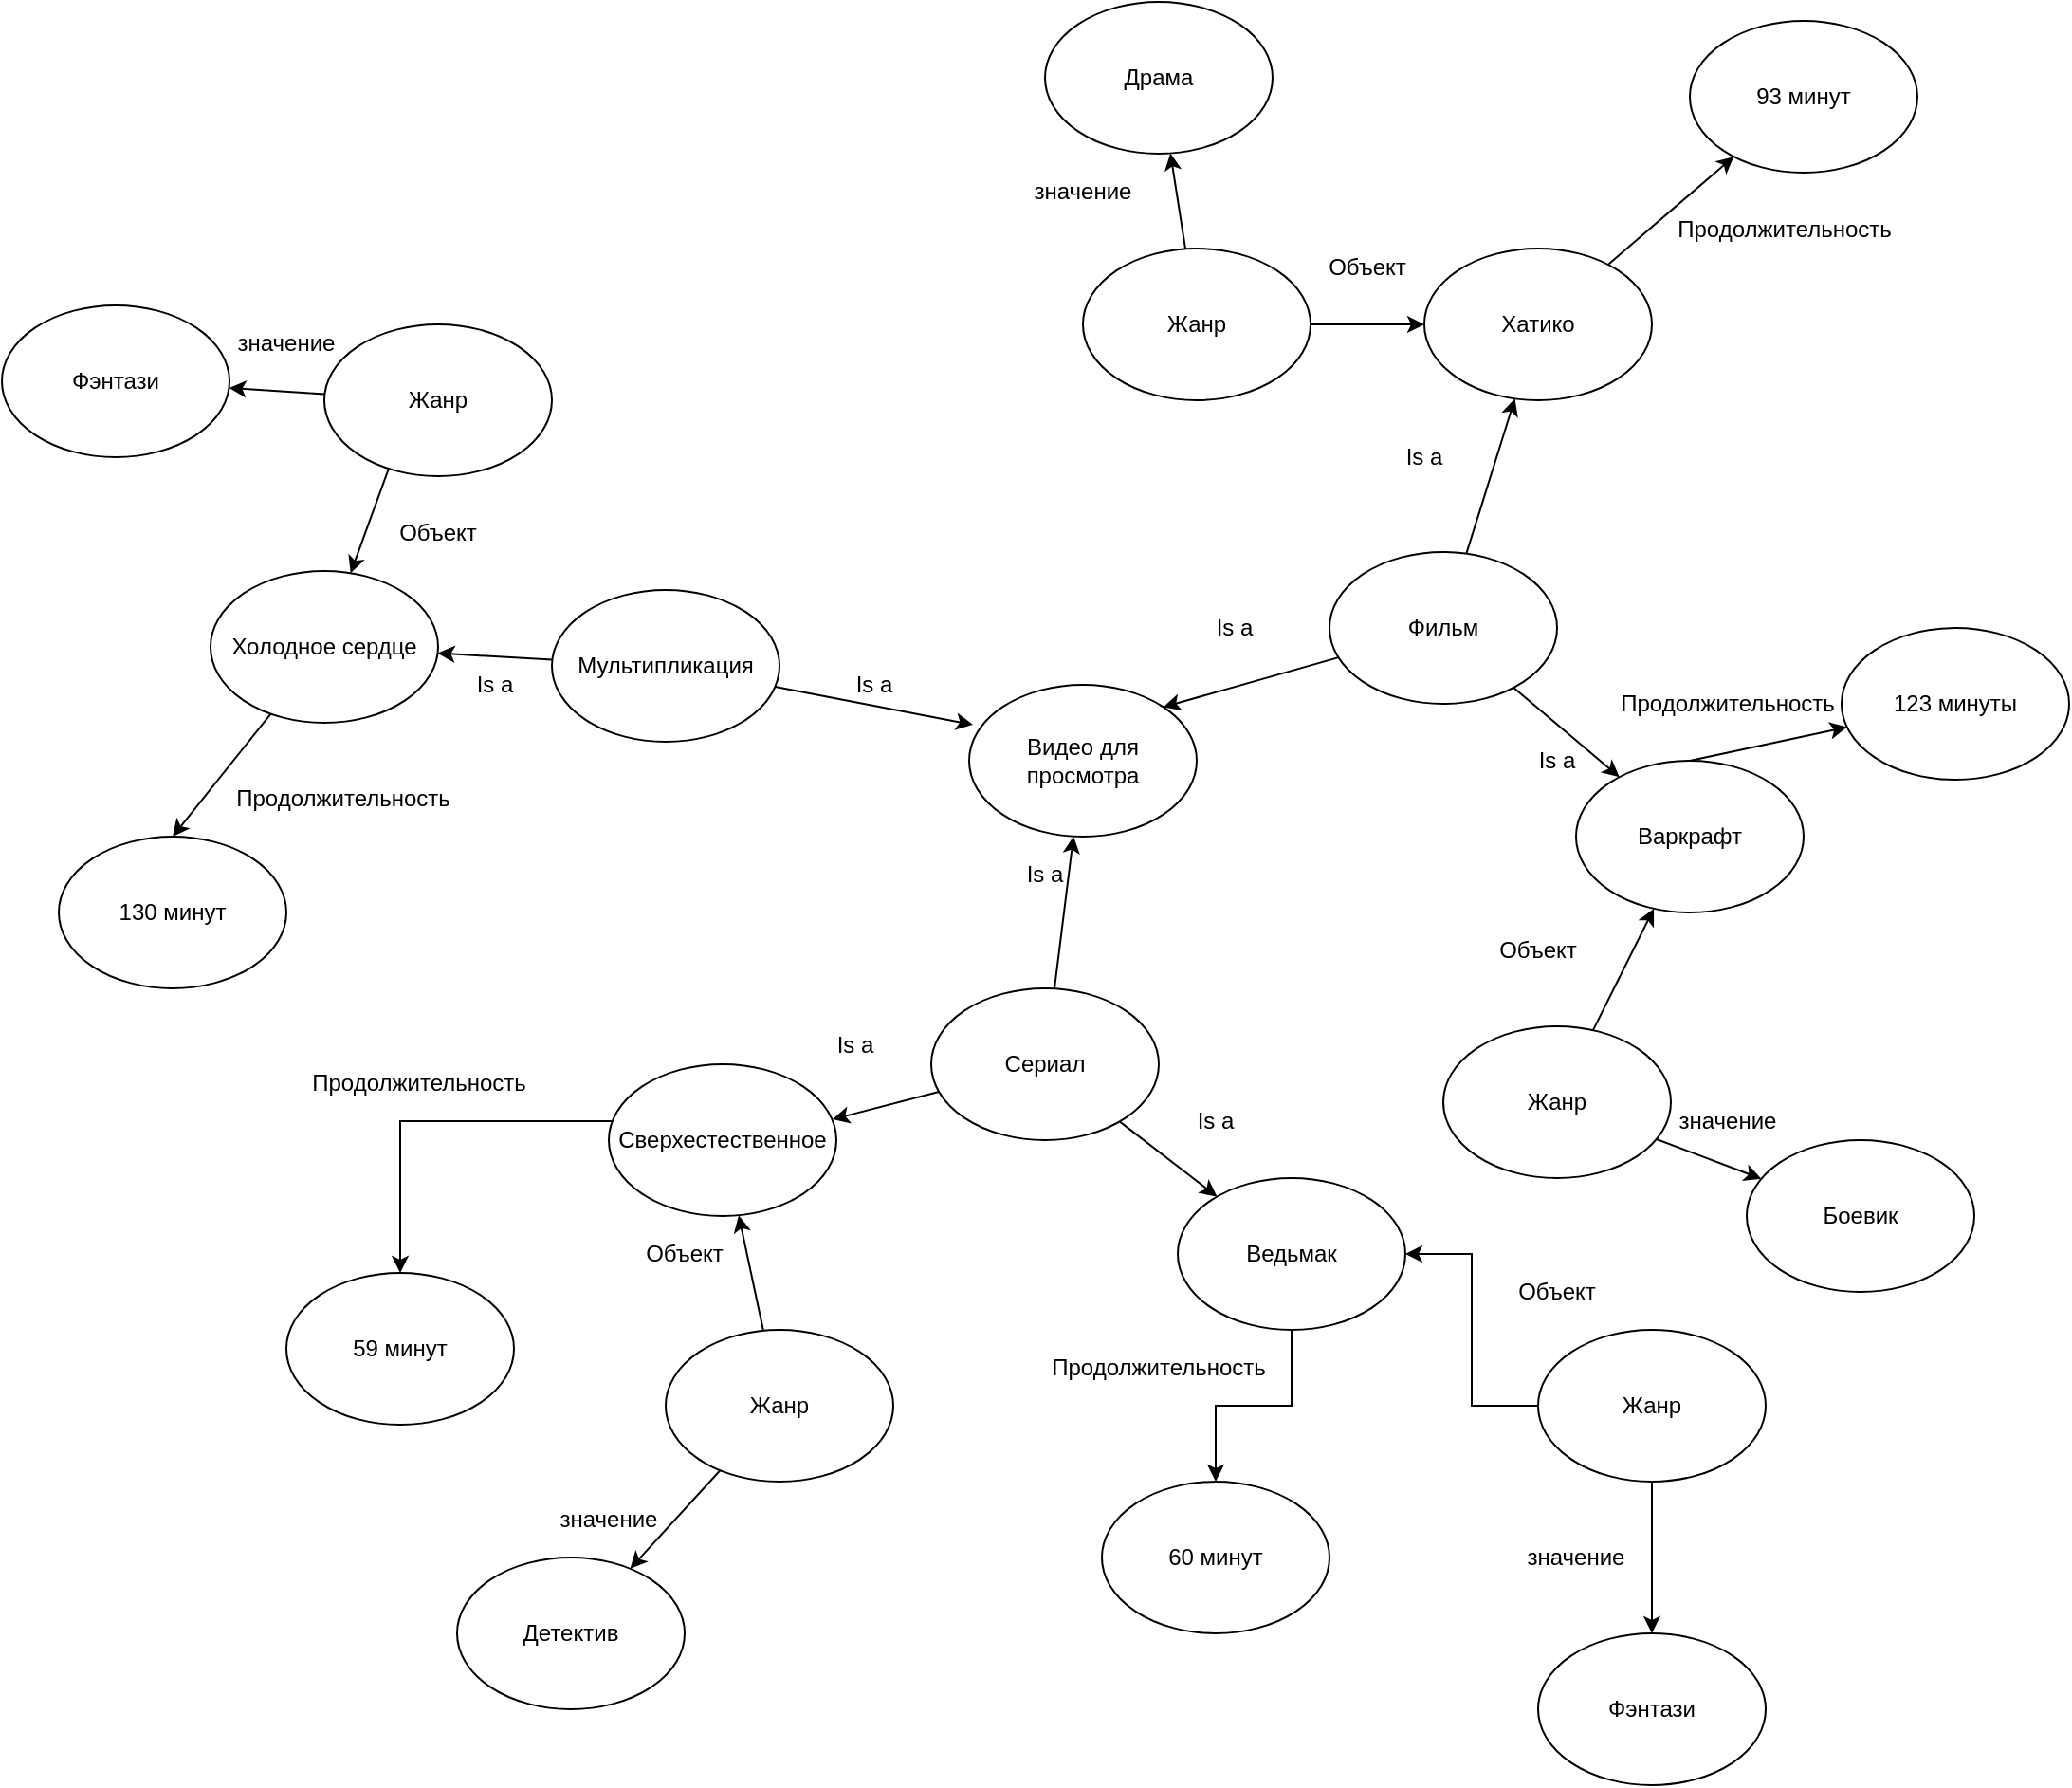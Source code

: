<mxfile version="12.5.3" type="device"><diagram id="3tR7Oqav3FIRzHZLo_IE" name="Page-1"><mxGraphModel dx="1408" dy="748" grid="1" gridSize="10" guides="1" tooltips="1" connect="1" arrows="1" fold="1" page="1" pageScale="1" pageWidth="1169" pageHeight="1654" math="0" shadow="0"><root><mxCell id="0"/><mxCell id="1" parent="0"/><mxCell id="fM_I87_wxJ1XHYnv6nTv-1" value="Видео для просмотра" style="ellipse;whiteSpace=wrap;html=1;" vertex="1" parent="1"><mxGeometry x="560" y="570" width="120" height="80" as="geometry"/></mxCell><mxCell id="fM_I87_wxJ1XHYnv6nTv-3" value="" style="endArrow=classic;html=1;" edge="1" parent="1" source="fM_I87_wxJ1XHYnv6nTv-4" target="fM_I87_wxJ1XHYnv6nTv-1"><mxGeometry width="50" height="50" relative="1" as="geometry"><mxPoint x="550" y="750" as="sourcePoint"/><mxPoint x="610" y="670" as="targetPoint"/></mxGeometry></mxCell><mxCell id="fM_I87_wxJ1XHYnv6nTv-4" value="Сериал" style="ellipse;whiteSpace=wrap;html=1;" vertex="1" parent="1"><mxGeometry x="540" y="730" width="120" height="80" as="geometry"/></mxCell><mxCell id="fM_I87_wxJ1XHYnv6nTv-5" value="" style="endArrow=classic;html=1;entryX=0.017;entryY=0.263;entryDx=0;entryDy=0;entryPerimeter=0;" edge="1" parent="1" source="fM_I87_wxJ1XHYnv6nTv-6" target="fM_I87_wxJ1XHYnv6nTv-1"><mxGeometry width="50" height="50" relative="1" as="geometry"><mxPoint x="430" y="550" as="sourcePoint"/><mxPoint x="400" y="500" as="targetPoint"/></mxGeometry></mxCell><mxCell id="fM_I87_wxJ1XHYnv6nTv-6" value="Мультипликация" style="ellipse;whiteSpace=wrap;html=1;" vertex="1" parent="1"><mxGeometry x="340" y="520" width="120" height="80" as="geometry"/></mxCell><mxCell id="fM_I87_wxJ1XHYnv6nTv-7" value="" style="endArrow=classic;html=1;entryX=1;entryY=0;entryDx=0;entryDy=0;" edge="1" parent="1" source="fM_I87_wxJ1XHYnv6nTv-8" target="fM_I87_wxJ1XHYnv6nTv-1"><mxGeometry width="50" height="50" relative="1" as="geometry"><mxPoint x="720" y="500" as="sourcePoint"/><mxPoint x="770" y="450" as="targetPoint"/></mxGeometry></mxCell><mxCell id="fM_I87_wxJ1XHYnv6nTv-8" value="Фильм" style="ellipse;whiteSpace=wrap;html=1;" vertex="1" parent="1"><mxGeometry x="750" y="500" width="120" height="80" as="geometry"/></mxCell><mxCell id="fM_I87_wxJ1XHYnv6nTv-9" value="" style="endArrow=classic;html=1;" edge="1" parent="1" source="fM_I87_wxJ1XHYnv6nTv-6" target="fM_I87_wxJ1XHYnv6nTv-10"><mxGeometry width="50" height="50" relative="1" as="geometry"><mxPoint x="330" y="470" as="sourcePoint"/><mxPoint x="260" y="550" as="targetPoint"/></mxGeometry></mxCell><mxCell id="fM_I87_wxJ1XHYnv6nTv-10" value="Холодное сердце" style="ellipse;whiteSpace=wrap;html=1;" vertex="1" parent="1"><mxGeometry x="160" y="510" width="120" height="80" as="geometry"/></mxCell><mxCell id="fM_I87_wxJ1XHYnv6nTv-11" value="Жанр" style="ellipse;whiteSpace=wrap;html=1;" vertex="1" parent="1"><mxGeometry x="220" y="380" width="120" height="80" as="geometry"/></mxCell><mxCell id="fM_I87_wxJ1XHYnv6nTv-12" value="" style="endArrow=classic;html=1;exitX=0.283;exitY=0.95;exitDx=0;exitDy=0;exitPerimeter=0;" edge="1" parent="1" source="fM_I87_wxJ1XHYnv6nTv-11" target="fM_I87_wxJ1XHYnv6nTv-10"><mxGeometry width="50" height="50" relative="1" as="geometry"><mxPoint x="160" y="470" as="sourcePoint"/><mxPoint x="210" y="420" as="targetPoint"/></mxGeometry></mxCell><mxCell id="fM_I87_wxJ1XHYnv6nTv-13" value="" style="endArrow=classic;html=1;" edge="1" parent="1" source="fM_I87_wxJ1XHYnv6nTv-11" target="fM_I87_wxJ1XHYnv6nTv-14"><mxGeometry width="50" height="50" relative="1" as="geometry"><mxPoint x="150" y="440" as="sourcePoint"/><mxPoint x="100" y="410" as="targetPoint"/></mxGeometry></mxCell><mxCell id="fM_I87_wxJ1XHYnv6nTv-14" value="Фэнтази" style="ellipse;whiteSpace=wrap;html=1;" vertex="1" parent="1"><mxGeometry x="50" y="370" width="120" height="80" as="geometry"/></mxCell><mxCell id="fM_I87_wxJ1XHYnv6nTv-15" value="" style="endArrow=classic;html=1;" edge="1" parent="1" source="fM_I87_wxJ1XHYnv6nTv-8" target="fM_I87_wxJ1XHYnv6nTv-17"><mxGeometry width="50" height="50" relative="1" as="geometry"><mxPoint x="840" y="440" as="sourcePoint"/><mxPoint x="860" y="390" as="targetPoint"/></mxGeometry></mxCell><mxCell id="fM_I87_wxJ1XHYnv6nTv-16" value="" style="endArrow=classic;html=1;" edge="1" parent="1" source="fM_I87_wxJ1XHYnv6nTv-8" target="fM_I87_wxJ1XHYnv6nTv-35"><mxGeometry width="50" height="50" relative="1" as="geometry"><mxPoint x="940" y="620" as="sourcePoint"/><mxPoint x="980" y="620" as="targetPoint"/></mxGeometry></mxCell><mxCell id="fM_I87_wxJ1XHYnv6nTv-17" value="Хатико" style="ellipse;whiteSpace=wrap;html=1;" vertex="1" parent="1"><mxGeometry x="800" y="340" width="120" height="80" as="geometry"/></mxCell><mxCell id="fM_I87_wxJ1XHYnv6nTv-18" value="" style="endArrow=classic;html=1;" edge="1" parent="1" source="fM_I87_wxJ1XHYnv6nTv-19" target="fM_I87_wxJ1XHYnv6nTv-17"><mxGeometry width="50" height="50" relative="1" as="geometry"><mxPoint x="807" y="300" as="sourcePoint"/><mxPoint x="760" y="330" as="targetPoint"/></mxGeometry></mxCell><mxCell id="fM_I87_wxJ1XHYnv6nTv-19" value="Жанр" style="ellipse;whiteSpace=wrap;html=1;" vertex="1" parent="1"><mxGeometry x="620" y="340" width="120" height="80" as="geometry"/></mxCell><mxCell id="fM_I87_wxJ1XHYnv6nTv-20" value="Драма" style="ellipse;whiteSpace=wrap;html=1;" vertex="1" parent="1"><mxGeometry x="600" y="210" width="120" height="80" as="geometry"/></mxCell><mxCell id="fM_I87_wxJ1XHYnv6nTv-21" value="" style="endArrow=classic;html=1;" edge="1" parent="1" source="fM_I87_wxJ1XHYnv6nTv-19" target="fM_I87_wxJ1XHYnv6nTv-20"><mxGeometry width="50" height="50" relative="1" as="geometry"><mxPoint x="620" y="350" as="sourcePoint"/><mxPoint x="670" y="300" as="targetPoint"/></mxGeometry></mxCell><mxCell id="fM_I87_wxJ1XHYnv6nTv-22" value="Is a" style="text;html=1;strokeColor=none;fillColor=none;align=center;verticalAlign=middle;whiteSpace=wrap;rounded=0;" vertex="1" parent="1"><mxGeometry x="680" y="530" width="40" height="20" as="geometry"/></mxCell><mxCell id="fM_I87_wxJ1XHYnv6nTv-23" value="Is a" style="text;html=1;strokeColor=none;fillColor=none;align=center;verticalAlign=middle;whiteSpace=wrap;rounded=0;" vertex="1" parent="1"><mxGeometry x="490" y="560" width="40" height="20" as="geometry"/></mxCell><mxCell id="fM_I87_wxJ1XHYnv6nTv-24" value="Is a" style="text;html=1;strokeColor=none;fillColor=none;align=center;verticalAlign=middle;whiteSpace=wrap;rounded=0;" vertex="1" parent="1"><mxGeometry x="580" y="660" width="40" height="20" as="geometry"/></mxCell><mxCell id="fM_I87_wxJ1XHYnv6nTv-26" value="" style="endArrow=classic;html=1;entryX=0.5;entryY=0;entryDx=0;entryDy=0;" edge="1" parent="1" source="fM_I87_wxJ1XHYnv6nTv-10" target="fM_I87_wxJ1XHYnv6nTv-32"><mxGeometry width="50" height="50" relative="1" as="geometry"><mxPoint x="180" y="680" as="sourcePoint"/><mxPoint x="150" y="650" as="targetPoint"/></mxGeometry></mxCell><mxCell id="fM_I87_wxJ1XHYnv6nTv-27" value="Продолжительность" style="text;html=1;strokeColor=none;fillColor=none;align=center;verticalAlign=middle;whiteSpace=wrap;rounded=0;rotation=0;" vertex="1" parent="1"><mxGeometry x="210" y="620" width="40" height="20" as="geometry"/></mxCell><mxCell id="fM_I87_wxJ1XHYnv6nTv-31" value="Продолжительность" style="text;html=1;strokeColor=none;fillColor=none;align=center;verticalAlign=middle;whiteSpace=wrap;rounded=0;rotation=0;" vertex="1" parent="1"><mxGeometry x="970" y="320" width="40" height="20" as="geometry"/></mxCell><mxCell id="fM_I87_wxJ1XHYnv6nTv-32" value="130 минут" style="ellipse;whiteSpace=wrap;html=1;" vertex="1" parent="1"><mxGeometry x="80" y="650" width="120" height="80" as="geometry"/></mxCell><mxCell id="fM_I87_wxJ1XHYnv6nTv-33" value="" style="endArrow=classic;html=1;" edge="1" parent="1" source="fM_I87_wxJ1XHYnv6nTv-17" target="fM_I87_wxJ1XHYnv6nTv-34"><mxGeometry width="50" height="50" relative="1" as="geometry"><mxPoint x="870" y="320" as="sourcePoint"/><mxPoint x="920" y="270" as="targetPoint"/></mxGeometry></mxCell><mxCell id="fM_I87_wxJ1XHYnv6nTv-34" value="93 минут" style="ellipse;whiteSpace=wrap;html=1;" vertex="1" parent="1"><mxGeometry x="940" y="220" width="120" height="80" as="geometry"/></mxCell><mxCell id="fM_I87_wxJ1XHYnv6nTv-35" value="Варкрафт" style="ellipse;whiteSpace=wrap;html=1;" vertex="1" parent="1"><mxGeometry x="880" y="610" width="120" height="80" as="geometry"/></mxCell><mxCell id="fM_I87_wxJ1XHYnv6nTv-36" value="" style="endArrow=classic;html=1;" edge="1" parent="1" source="fM_I87_wxJ1XHYnv6nTv-38" target="fM_I87_wxJ1XHYnv6nTv-35"><mxGeometry width="50" height="50" relative="1" as="geometry"><mxPoint x="900" y="770" as="sourcePoint"/><mxPoint x="950" y="720" as="targetPoint"/></mxGeometry></mxCell><mxCell id="fM_I87_wxJ1XHYnv6nTv-37" value="" style="endArrow=classic;html=1;" edge="1" parent="1" source="fM_I87_wxJ1XHYnv6nTv-38" target="fM_I87_wxJ1XHYnv6nTv-39"><mxGeometry width="50" height="50" relative="1" as="geometry"><mxPoint x="950" y="840" as="sourcePoint"/><mxPoint x="1000" y="790" as="targetPoint"/></mxGeometry></mxCell><mxCell id="fM_I87_wxJ1XHYnv6nTv-38" value="Жанр" style="ellipse;whiteSpace=wrap;html=1;" vertex="1" parent="1"><mxGeometry x="810" y="750" width="120" height="80" as="geometry"/></mxCell><mxCell id="fM_I87_wxJ1XHYnv6nTv-39" value="Боевик" style="ellipse;whiteSpace=wrap;html=1;" vertex="1" parent="1"><mxGeometry x="970" y="810" width="120" height="80" as="geometry"/></mxCell><mxCell id="fM_I87_wxJ1XHYnv6nTv-40" value="" style="endArrow=classic;html=1;exitX=0.5;exitY=0;exitDx=0;exitDy=0;" edge="1" parent="1" source="fM_I87_wxJ1XHYnv6nTv-35" target="fM_I87_wxJ1XHYnv6nTv-47"><mxGeometry width="50" height="50" relative="1" as="geometry"><mxPoint x="960" y="590" as="sourcePoint"/><mxPoint x="1000" y="590" as="targetPoint"/></mxGeometry></mxCell><mxCell id="fM_I87_wxJ1XHYnv6nTv-42" value="Продолжительность" style="text;html=1;strokeColor=none;fillColor=none;align=center;verticalAlign=middle;whiteSpace=wrap;rounded=0;rotation=0;" vertex="1" parent="1"><mxGeometry x="940" y="570" width="40" height="20" as="geometry"/></mxCell><mxCell id="fM_I87_wxJ1XHYnv6nTv-47" value="123 минуты" style="ellipse;whiteSpace=wrap;html=1;" vertex="1" parent="1"><mxGeometry x="1020" y="540" width="120" height="80" as="geometry"/></mxCell><mxCell id="fM_I87_wxJ1XHYnv6nTv-49" value="" style="endArrow=classic;html=1;entryX=0.983;entryY=0.363;entryDx=0;entryDy=0;entryPerimeter=0;" edge="1" parent="1" source="fM_I87_wxJ1XHYnv6nTv-4" target="fM_I87_wxJ1XHYnv6nTv-50"><mxGeometry width="50" height="50" relative="1" as="geometry"><mxPoint x="410" y="860" as="sourcePoint"/><mxPoint x="460" y="786" as="targetPoint"/></mxGeometry></mxCell><mxCell id="fM_I87_wxJ1XHYnv6nTv-52" value="" style="edgeStyle=orthogonalEdgeStyle;rounded=0;orthogonalLoop=1;jettySize=auto;html=1;" edge="1" parent="1" source="fM_I87_wxJ1XHYnv6nTv-50" target="fM_I87_wxJ1XHYnv6nTv-51"><mxGeometry relative="1" as="geometry"><Array as="points"><mxPoint x="260" y="800"/></Array></mxGeometry></mxCell><mxCell id="fM_I87_wxJ1XHYnv6nTv-50" value="Сверхестественное" style="ellipse;whiteSpace=wrap;html=1;" vertex="1" parent="1"><mxGeometry x="370" y="770" width="120" height="80" as="geometry"/></mxCell><mxCell id="fM_I87_wxJ1XHYnv6nTv-51" value="59 минут" style="ellipse;whiteSpace=wrap;html=1;" vertex="1" parent="1"><mxGeometry x="200" y="880" width="120" height="80" as="geometry"/></mxCell><mxCell id="fM_I87_wxJ1XHYnv6nTv-53" value="Жанр" style="ellipse;whiteSpace=wrap;html=1;" vertex="1" parent="1"><mxGeometry x="400" y="910" width="120" height="80" as="geometry"/></mxCell><mxCell id="fM_I87_wxJ1XHYnv6nTv-54" value="" style="endArrow=classic;html=1;" edge="1" parent="1" source="fM_I87_wxJ1XHYnv6nTv-53" target="fM_I87_wxJ1XHYnv6nTv-50"><mxGeometry width="50" height="50" relative="1" as="geometry"><mxPoint x="380" y="940" as="sourcePoint"/><mxPoint x="430" y="890" as="targetPoint"/></mxGeometry></mxCell><mxCell id="fM_I87_wxJ1XHYnv6nTv-55" value="Детектив" style="ellipse;whiteSpace=wrap;html=1;" vertex="1" parent="1"><mxGeometry x="290" y="1030" width="120" height="80" as="geometry"/></mxCell><mxCell id="fM_I87_wxJ1XHYnv6nTv-56" value="" style="endArrow=classic;html=1;" edge="1" parent="1" source="fM_I87_wxJ1XHYnv6nTv-53" target="fM_I87_wxJ1XHYnv6nTv-55"><mxGeometry width="50" height="50" relative="1" as="geometry"><mxPoint x="450" y="1030" as="sourcePoint"/><mxPoint x="400" y="960" as="targetPoint"/></mxGeometry></mxCell><mxCell id="fM_I87_wxJ1XHYnv6nTv-57" value="Продолжительность" style="text;html=1;strokeColor=none;fillColor=none;align=center;verticalAlign=middle;whiteSpace=wrap;rounded=0;rotation=0;" vertex="1" parent="1"><mxGeometry x="250" y="770" width="40" height="20" as="geometry"/></mxCell><mxCell id="fM_I87_wxJ1XHYnv6nTv-61" value="" style="edgeStyle=orthogonalEdgeStyle;rounded=0;orthogonalLoop=1;jettySize=auto;html=1;" edge="1" parent="1" source="fM_I87_wxJ1XHYnv6nTv-59" target="fM_I87_wxJ1XHYnv6nTv-60"><mxGeometry relative="1" as="geometry"/></mxCell><mxCell id="fM_I87_wxJ1XHYnv6nTv-63" value="" style="edgeStyle=orthogonalEdgeStyle;rounded=0;orthogonalLoop=1;jettySize=auto;html=1;" edge="1" parent="1" source="fM_I87_wxJ1XHYnv6nTv-62" target="fM_I87_wxJ1XHYnv6nTv-59"><mxGeometry relative="1" as="geometry"><mxPoint x="840" y="940" as="sourcePoint"/></mxGeometry></mxCell><mxCell id="fM_I87_wxJ1XHYnv6nTv-59" value="Ведьмак" style="ellipse;whiteSpace=wrap;html=1;" vertex="1" parent="1"><mxGeometry x="670" y="830" width="120" height="80" as="geometry"/></mxCell><mxCell id="fM_I87_wxJ1XHYnv6nTv-73" value="" style="edgeStyle=orthogonalEdgeStyle;rounded=0;orthogonalLoop=1;jettySize=auto;html=1;" edge="1" parent="1" source="fM_I87_wxJ1XHYnv6nTv-62" target="fM_I87_wxJ1XHYnv6nTv-72"><mxGeometry relative="1" as="geometry"><mxPoint x="950" y="1040" as="sourcePoint"/></mxGeometry></mxCell><mxCell id="fM_I87_wxJ1XHYnv6nTv-62" value="Жанр" style="ellipse;whiteSpace=wrap;html=1;" vertex="1" parent="1"><mxGeometry x="860" y="910" width="120" height="80" as="geometry"/></mxCell><mxCell id="fM_I87_wxJ1XHYnv6nTv-72" value="Фэнтази" style="ellipse;whiteSpace=wrap;html=1;" vertex="1" parent="1"><mxGeometry x="860" y="1070" width="120" height="80" as="geometry"/></mxCell><mxCell id="fM_I87_wxJ1XHYnv6nTv-60" value="60 минут" style="ellipse;whiteSpace=wrap;html=1;" vertex="1" parent="1"><mxGeometry x="630" y="990" width="120" height="80" as="geometry"/></mxCell><mxCell id="fM_I87_wxJ1XHYnv6nTv-64" value="" style="endArrow=classic;html=1;" edge="1" parent="1" source="fM_I87_wxJ1XHYnv6nTv-4" target="fM_I87_wxJ1XHYnv6nTv-59"><mxGeometry width="50" height="50" relative="1" as="geometry"><mxPoint x="720" y="810" as="sourcePoint"/><mxPoint x="770" y="760" as="targetPoint"/></mxGeometry></mxCell><mxCell id="fM_I87_wxJ1XHYnv6nTv-65" value="Is a" style="text;html=1;strokeColor=none;fillColor=none;align=center;verticalAlign=middle;whiteSpace=wrap;rounded=0;" vertex="1" parent="1"><mxGeometry x="480" y="750" width="40" height="20" as="geometry"/></mxCell><mxCell id="fM_I87_wxJ1XHYnv6nTv-66" value="Is a" style="text;html=1;strokeColor=none;fillColor=none;align=center;verticalAlign=middle;whiteSpace=wrap;rounded=0;" vertex="1" parent="1"><mxGeometry x="670" y="790" width="40" height="20" as="geometry"/></mxCell><mxCell id="fM_I87_wxJ1XHYnv6nTv-67" value="Is a" style="text;html=1;strokeColor=none;fillColor=none;align=center;verticalAlign=middle;whiteSpace=wrap;rounded=0;" vertex="1" parent="1"><mxGeometry x="850" y="600" width="40" height="20" as="geometry"/></mxCell><mxCell id="fM_I87_wxJ1XHYnv6nTv-68" value="Is a" style="text;html=1;strokeColor=none;fillColor=none;align=center;verticalAlign=middle;whiteSpace=wrap;rounded=0;" vertex="1" parent="1"><mxGeometry x="780" y="440" width="40" height="20" as="geometry"/></mxCell><mxCell id="fM_I87_wxJ1XHYnv6nTv-70" value="Is a" style="text;html=1;strokeColor=none;fillColor=none;align=center;verticalAlign=middle;whiteSpace=wrap;rounded=0;" vertex="1" parent="1"><mxGeometry x="290" y="560" width="40" height="20" as="geometry"/></mxCell><mxCell id="fM_I87_wxJ1XHYnv6nTv-74" value="значение" style="text;html=1;strokeColor=none;fillColor=none;align=center;verticalAlign=middle;whiteSpace=wrap;rounded=0;" vertex="1" parent="1"><mxGeometry x="180" y="380" width="40" height="20" as="geometry"/></mxCell><mxCell id="fM_I87_wxJ1XHYnv6nTv-75" value="значение" style="text;html=1;strokeColor=none;fillColor=none;align=center;verticalAlign=middle;whiteSpace=wrap;rounded=0;" vertex="1" parent="1"><mxGeometry x="600" y="300" width="40" height="20" as="geometry"/></mxCell><mxCell id="fM_I87_wxJ1XHYnv6nTv-76" value="значение" style="text;html=1;strokeColor=none;fillColor=none;align=center;verticalAlign=middle;whiteSpace=wrap;rounded=0;" vertex="1" parent="1"><mxGeometry x="940" y="790" width="40" height="20" as="geometry"/></mxCell><mxCell id="fM_I87_wxJ1XHYnv6nTv-77" value="значение" style="text;html=1;strokeColor=none;fillColor=none;align=center;verticalAlign=middle;whiteSpace=wrap;rounded=0;" vertex="1" parent="1"><mxGeometry x="860" y="1020" width="40" height="20" as="geometry"/></mxCell><mxCell id="fM_I87_wxJ1XHYnv6nTv-78" value="значение" style="text;html=1;strokeColor=none;fillColor=none;align=center;verticalAlign=middle;whiteSpace=wrap;rounded=0;" vertex="1" parent="1"><mxGeometry x="350" y="1000" width="40" height="20" as="geometry"/></mxCell><mxCell id="fM_I87_wxJ1XHYnv6nTv-79" value="Объект" style="text;html=1;strokeColor=none;fillColor=none;align=center;verticalAlign=middle;whiteSpace=wrap;rounded=0;" vertex="1" parent="1"><mxGeometry x="260" y="480" width="40" height="20" as="geometry"/></mxCell><mxCell id="fM_I87_wxJ1XHYnv6nTv-80" value="Объект" style="text;html=1;strokeColor=none;fillColor=none;align=center;verticalAlign=middle;whiteSpace=wrap;rounded=0;" vertex="1" parent="1"><mxGeometry x="390" y="860" width="40" height="20" as="geometry"/></mxCell><mxCell id="fM_I87_wxJ1XHYnv6nTv-81" value="Объект" style="text;html=1;strokeColor=none;fillColor=none;align=center;verticalAlign=middle;whiteSpace=wrap;rounded=0;" vertex="1" parent="1"><mxGeometry x="850" y="880" width="40" height="20" as="geometry"/></mxCell><mxCell id="fM_I87_wxJ1XHYnv6nTv-82" value="Продолжительность" style="text;html=1;strokeColor=none;fillColor=none;align=center;verticalAlign=middle;whiteSpace=wrap;rounded=0;rotation=0;" vertex="1" parent="1"><mxGeometry x="640" y="920" width="40" height="20" as="geometry"/></mxCell><mxCell id="fM_I87_wxJ1XHYnv6nTv-83" value="Объект" style="text;html=1;strokeColor=none;fillColor=none;align=center;verticalAlign=middle;whiteSpace=wrap;rounded=0;" vertex="1" parent="1"><mxGeometry x="840" y="700" width="40" height="20" as="geometry"/></mxCell><mxCell id="fM_I87_wxJ1XHYnv6nTv-86" value="Объект" style="text;html=1;strokeColor=none;fillColor=none;align=center;verticalAlign=middle;whiteSpace=wrap;rounded=0;" vertex="1" parent="1"><mxGeometry x="750" y="340" width="40" height="20" as="geometry"/></mxCell></root></mxGraphModel></diagram></mxfile>